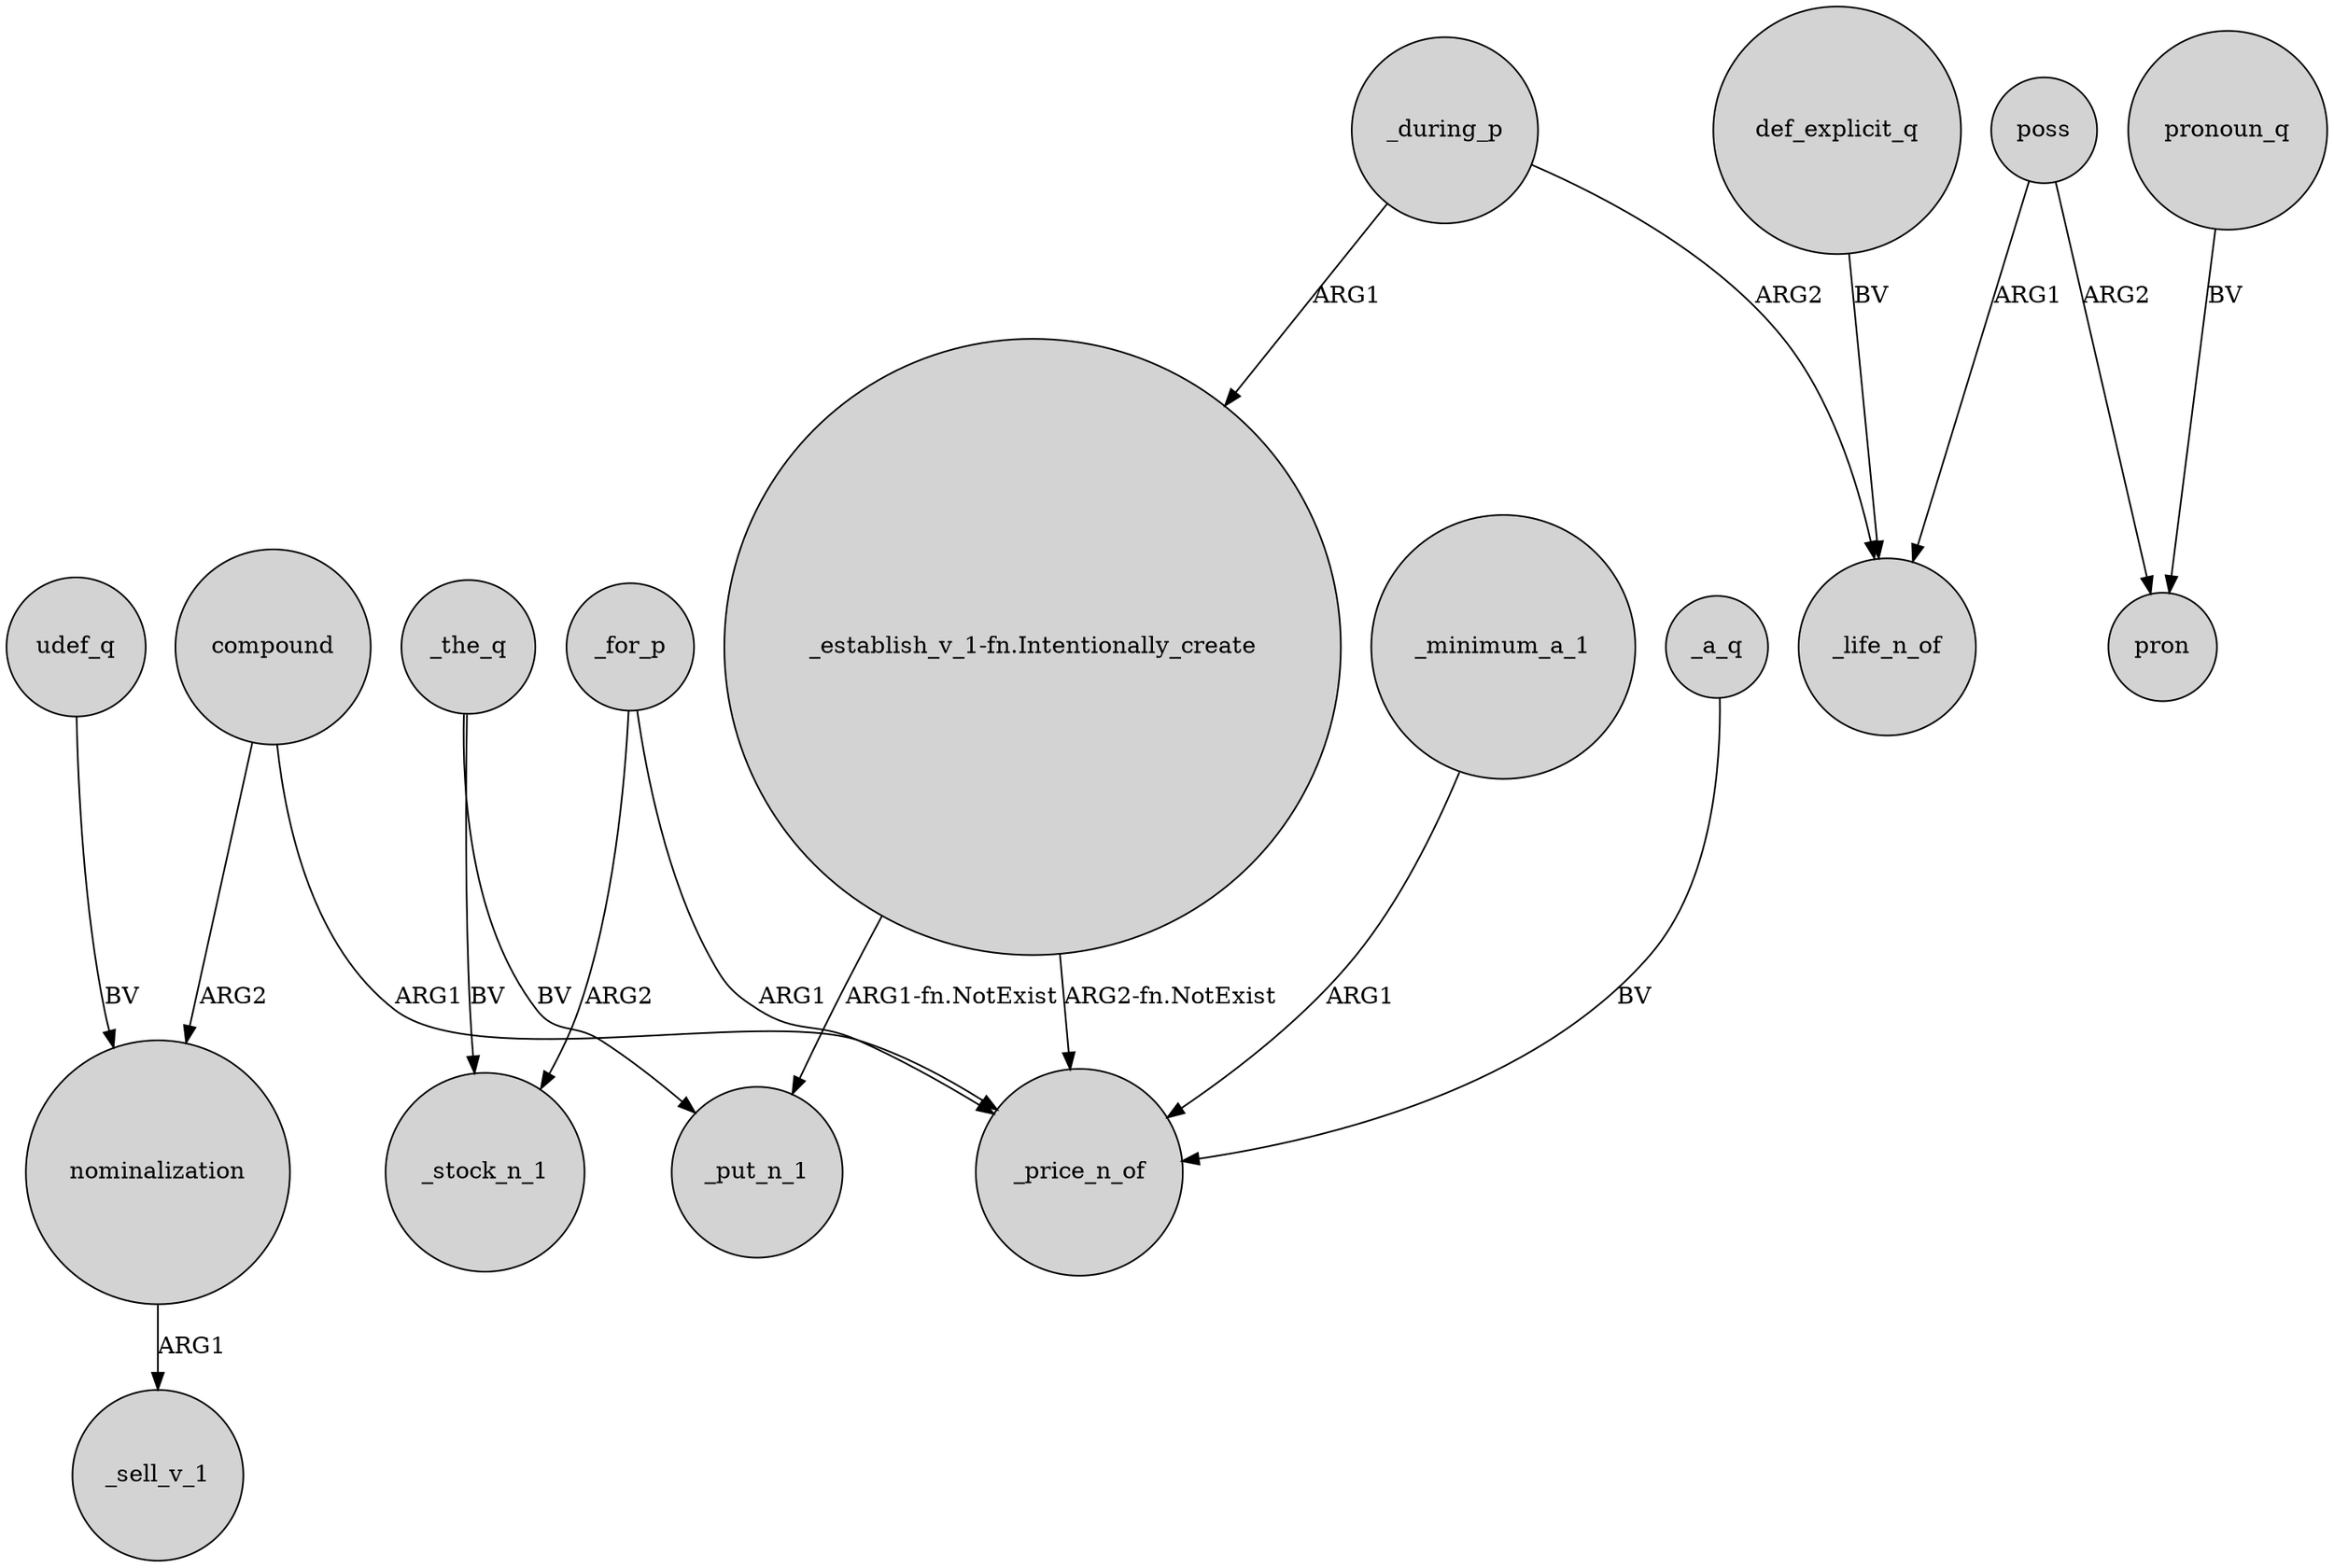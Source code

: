 digraph {
	node [shape=circle style=filled]
	"_establish_v_1-fn.Intentionally_create" -> _price_n_of [label="ARG2-fn.NotExist"]
	nominalization -> _sell_v_1 [label=ARG1]
	_for_p -> _stock_n_1 [label=ARG2]
	_the_q -> _put_n_1 [label=BV]
	compound -> nominalization [label=ARG2]
	_the_q -> _stock_n_1 [label=BV]
	def_explicit_q -> _life_n_of [label=BV]
	poss -> pron [label=ARG2]
	_minimum_a_1 -> _price_n_of [label=ARG1]
	compound -> _price_n_of [label=ARG1]
	_for_p -> _price_n_of [label=ARG1]
	_during_p -> _life_n_of [label=ARG2]
	_a_q -> _price_n_of [label=BV]
	udef_q -> nominalization [label=BV]
	_during_p -> "_establish_v_1-fn.Intentionally_create" [label=ARG1]
	poss -> _life_n_of [label=ARG1]
	"_establish_v_1-fn.Intentionally_create" -> _put_n_1 [label="ARG1-fn.NotExist"]
	pronoun_q -> pron [label=BV]
}
